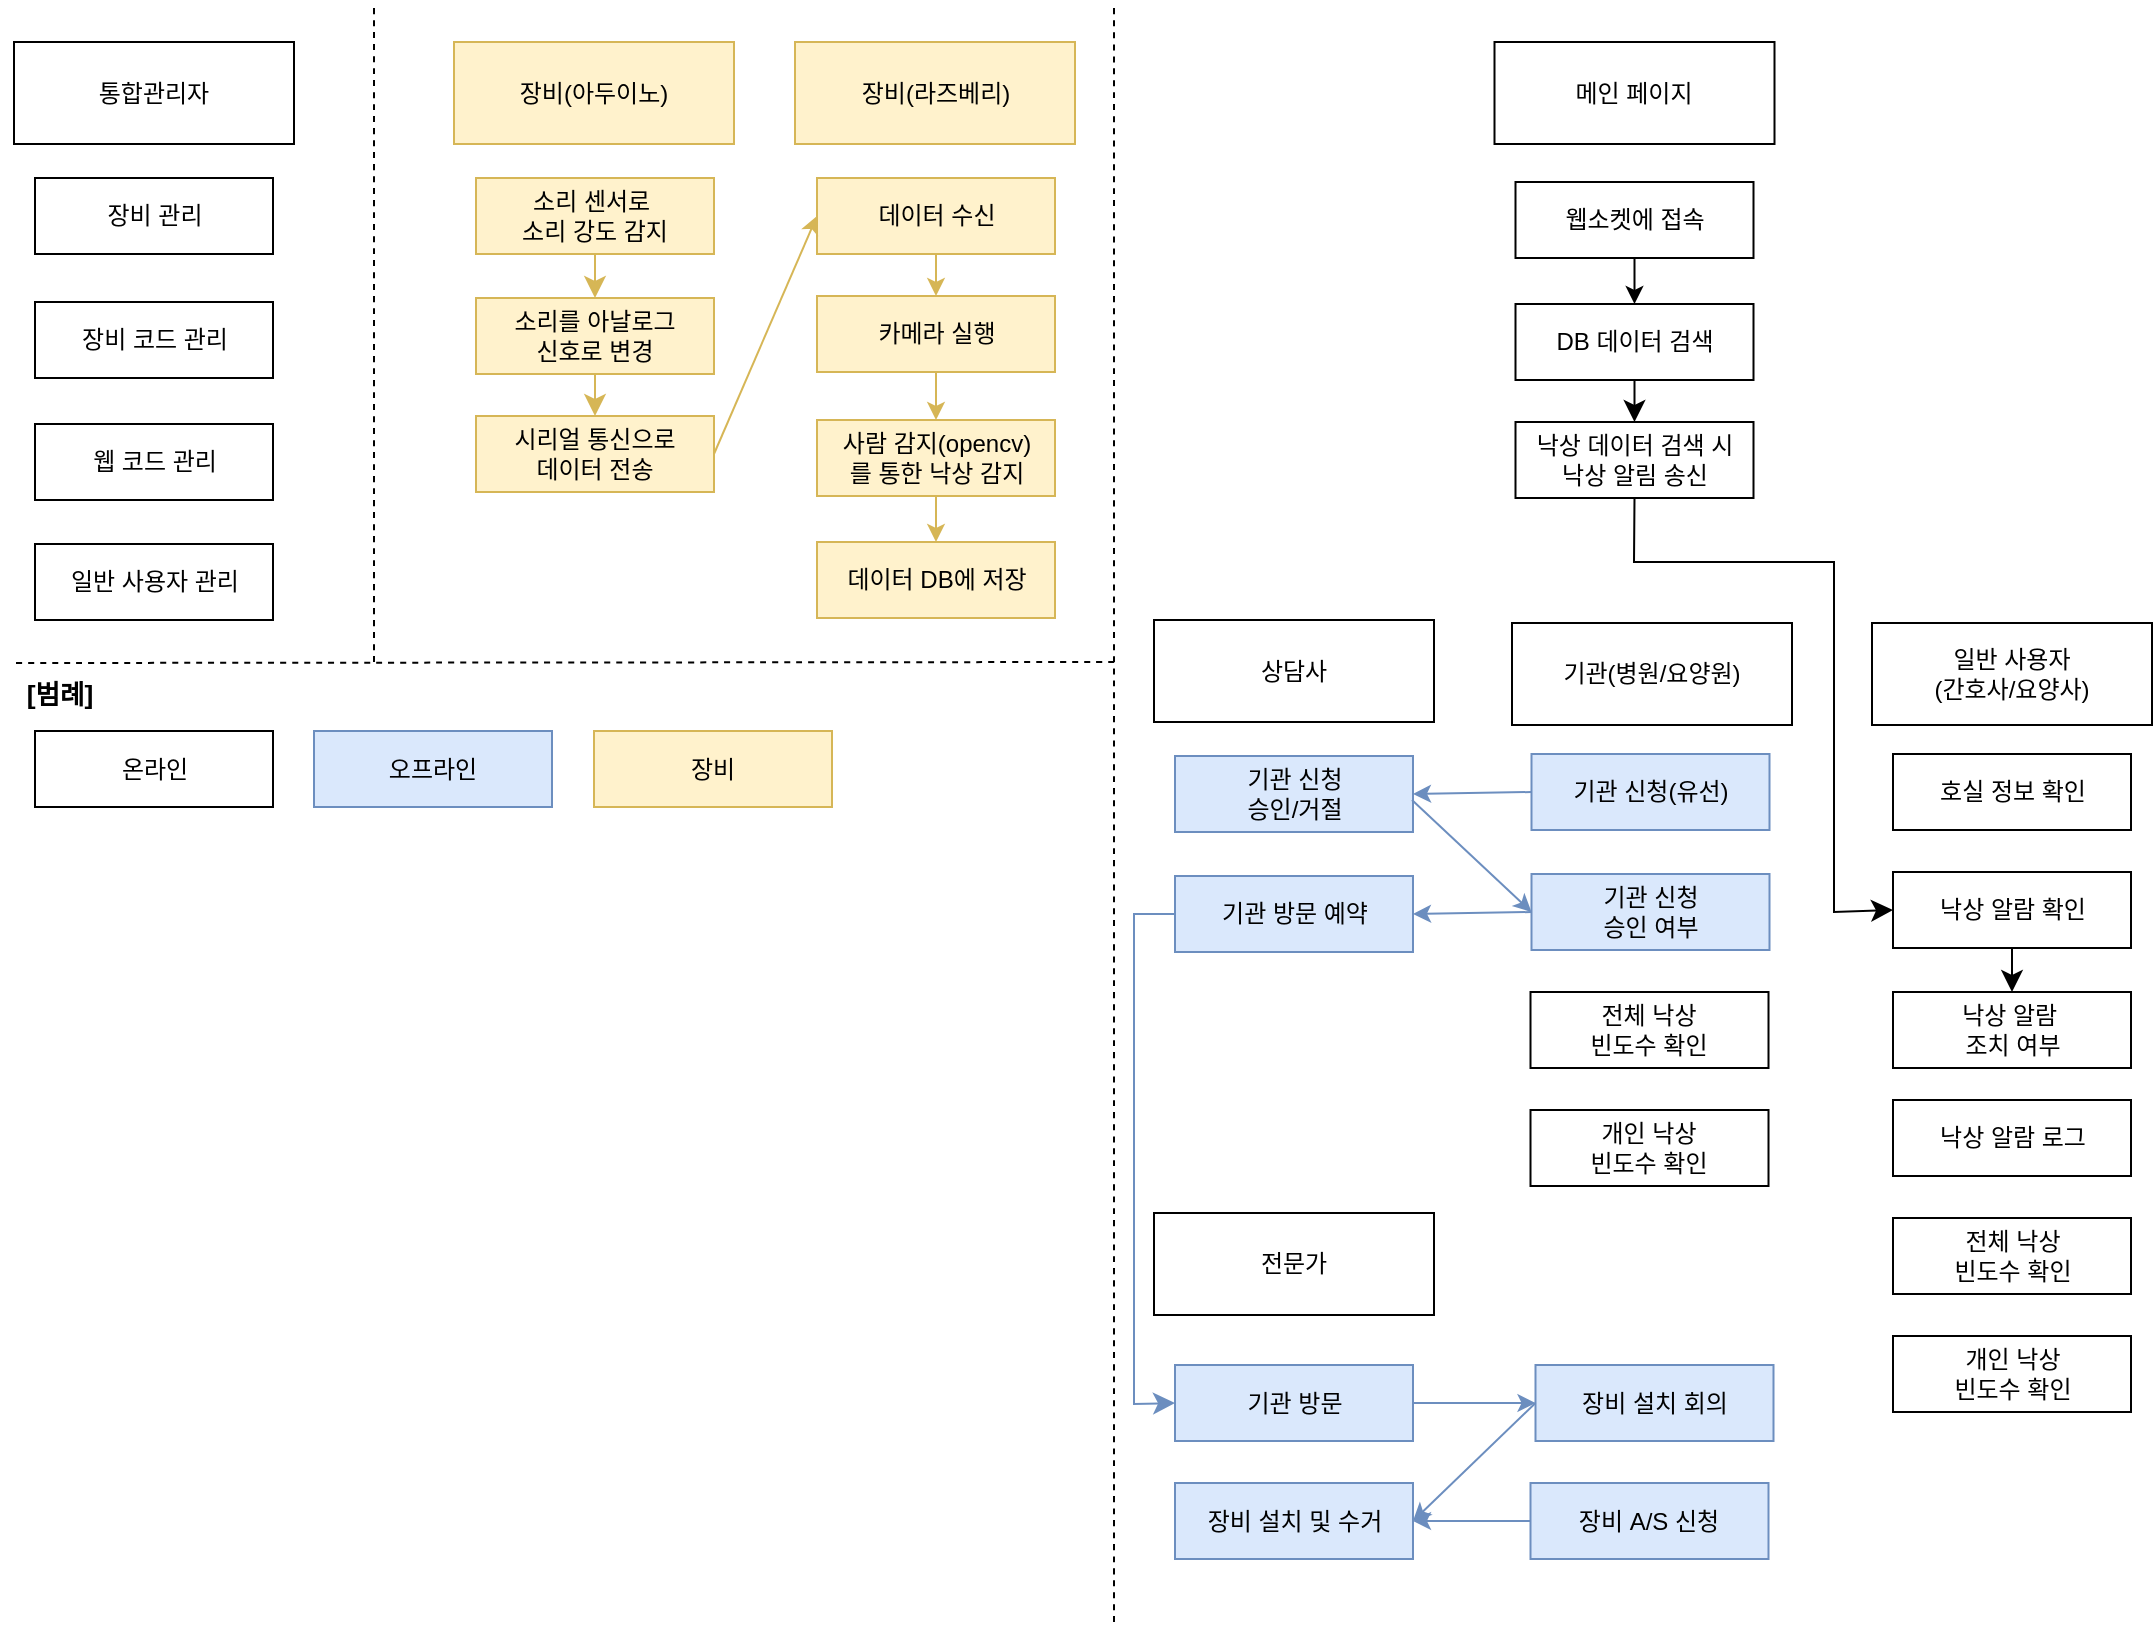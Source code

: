<mxfile version="24.2.2" type="device">
  <diagram name="페이지-1" id="Ii_YLj_KRHQE83P1mmxP">
    <mxGraphModel dx="3235" dy="1482" grid="1" gridSize="10" guides="1" tooltips="1" connect="1" arrows="1" fold="1" page="0" pageScale="1" pageWidth="827" pageHeight="1169" math="0" shadow="0">
      <root>
        <mxCell id="0" />
        <mxCell id="1" parent="0" />
        <mxCell id="Hy5BAYHSbquM_LHwAkGe-3" value="상담사" style="rounded=0;whiteSpace=wrap;html=1;" parent="1" vertex="1">
          <mxGeometry x="-1210" y="-401" width="140" height="51" as="geometry" />
        </mxCell>
        <mxCell id="32H7NbjUqHDSzYvE8Ug4-2" value="기관 방문 예약" style="rounded=0;whiteSpace=wrap;html=1;fillColor=#dae8fc;strokeColor=#6c8ebf;" parent="1" vertex="1">
          <mxGeometry x="-1199.5" y="-273" width="119" height="38" as="geometry" />
        </mxCell>
        <mxCell id="32H7NbjUqHDSzYvE8Ug4-3" value="기관 방문" style="rounded=0;whiteSpace=wrap;html=1;fillColor=#dae8fc;strokeColor=#6c8ebf;" parent="1" vertex="1">
          <mxGeometry x="-1199.5" y="-28.5" width="119" height="38" as="geometry" />
        </mxCell>
        <mxCell id="32H7NbjUqHDSzYvE8Ug4-7" value="기관(병원/요양원)" style="rounded=0;whiteSpace=wrap;html=1;" parent="1" vertex="1">
          <mxGeometry x="-1031" y="-399.5" width="140" height="51" as="geometry" />
        </mxCell>
        <mxCell id="32H7NbjUqHDSzYvE8Ug4-8" value="기관 신청(유선)" style="rounded=0;whiteSpace=wrap;html=1;fillColor=#dae8fc;strokeColor=#6c8ebf;" parent="1" vertex="1">
          <mxGeometry x="-1021.25" y="-334" width="119" height="38" as="geometry" />
        </mxCell>
        <mxCell id="32H7NbjUqHDSzYvE8Ug4-9" value="기관 신청&lt;div&gt;승인 여부&lt;/div&gt;" style="rounded=0;whiteSpace=wrap;html=1;fillColor=#dae8fc;strokeColor=#6c8ebf;" parent="1" vertex="1">
          <mxGeometry x="-1021.25" y="-274" width="119" height="38" as="geometry" />
        </mxCell>
        <mxCell id="32H7NbjUqHDSzYvE8Ug4-10" value="장비 설치 회의" style="rounded=0;whiteSpace=wrap;html=1;fillColor=#dae8fc;strokeColor=#6c8ebf;" parent="1" vertex="1">
          <mxGeometry x="-1019.25" y="-28.5" width="119" height="38" as="geometry" />
        </mxCell>
        <mxCell id="32H7NbjUqHDSzYvE8Ug4-11" value="일반 사용자&lt;div&gt;(간호사/요양사)&lt;/div&gt;" style="rounded=0;whiteSpace=wrap;html=1;" parent="1" vertex="1">
          <mxGeometry x="-851" y="-399.5" width="140" height="51" as="geometry" />
        </mxCell>
        <mxCell id="32H7NbjUqHDSzYvE8Ug4-12" value="장비(아두이노)" style="rounded=0;whiteSpace=wrap;html=1;fillColor=#fff2cc;strokeColor=#d6b656;" parent="1" vertex="1">
          <mxGeometry x="-1560" y="-690" width="140" height="51" as="geometry" />
        </mxCell>
        <mxCell id="32H7NbjUqHDSzYvE8Ug4-13" value="장비(라즈베리)" style="rounded=0;whiteSpace=wrap;html=1;fillColor=#fff2cc;strokeColor=#d6b656;" parent="1" vertex="1">
          <mxGeometry x="-1389.5" y="-690" width="140" height="51" as="geometry" />
        </mxCell>
        <mxCell id="32H7NbjUqHDSzYvE8Ug4-19" value="" style="endArrow=classic;html=1;rounded=0;exitX=0;exitY=0.5;exitDx=0;exitDy=0;entryX=1;entryY=0.5;entryDx=0;entryDy=0;fillColor=#dae8fc;strokeColor=#6c8ebf;" parent="1" source="32H7NbjUqHDSzYvE8Ug4-9" target="32H7NbjUqHDSzYvE8Ug4-2" edge="1">
          <mxGeometry width="50" height="50" relative="1" as="geometry">
            <mxPoint x="-1031" y="-184" as="sourcePoint" />
            <mxPoint x="-981" y="-234" as="targetPoint" />
          </mxGeometry>
        </mxCell>
        <mxCell id="32H7NbjUqHDSzYvE8Ug4-20" value="기관 신청&lt;div&gt;승인/거절&lt;/div&gt;" style="rounded=0;whiteSpace=wrap;html=1;fillColor=#dae8fc;strokeColor=#6c8ebf;" parent="1" vertex="1">
          <mxGeometry x="-1199.5" y="-333" width="119" height="38" as="geometry" />
        </mxCell>
        <mxCell id="32H7NbjUqHDSzYvE8Ug4-22" value="" style="endArrow=classic;html=1;rounded=0;exitX=0;exitY=0.5;exitDx=0;exitDy=0;entryX=1;entryY=0.5;entryDx=0;entryDy=0;fillColor=#dae8fc;strokeColor=#6c8ebf;" parent="1" source="32H7NbjUqHDSzYvE8Ug4-8" target="32H7NbjUqHDSzYvE8Ug4-20" edge="1">
          <mxGeometry width="50" height="50" relative="1" as="geometry">
            <mxPoint x="-1021" y="-141" as="sourcePoint" />
            <mxPoint x="-971" y="-191" as="targetPoint" />
          </mxGeometry>
        </mxCell>
        <mxCell id="32H7NbjUqHDSzYvE8Ug4-23" value="" style="endArrow=classic;html=1;rounded=0;entryX=0;entryY=0.5;entryDx=0;entryDy=0;fillColor=#dae8fc;strokeColor=#6c8ebf;" parent="1" target="32H7NbjUqHDSzYvE8Ug4-9" edge="1">
          <mxGeometry width="50" height="50" relative="1" as="geometry">
            <mxPoint x="-1081" y="-311" as="sourcePoint" />
            <mxPoint x="-971" y="-191" as="targetPoint" />
          </mxGeometry>
        </mxCell>
        <mxCell id="32H7NbjUqHDSzYvE8Ug4-26" value="" style="endArrow=classic;html=1;rounded=0;exitX=1;exitY=0.5;exitDx=0;exitDy=0;entryX=0;entryY=0.5;entryDx=0;entryDy=0;fillColor=#dae8fc;strokeColor=#6c8ebf;" parent="1" source="32H7NbjUqHDSzYvE8Ug4-3" target="32H7NbjUqHDSzYvE8Ug4-10" edge="1">
          <mxGeometry width="50" height="50" relative="1" as="geometry">
            <mxPoint x="-1021" y="64.5" as="sourcePoint" />
            <mxPoint x="-971" y="14.5" as="targetPoint" />
          </mxGeometry>
        </mxCell>
        <mxCell id="32H7NbjUqHDSzYvE8Ug4-27" value="낙상 알람 확인" style="rounded=0;whiteSpace=wrap;html=1;" parent="1" vertex="1">
          <mxGeometry x="-840.5" y="-275" width="119" height="38" as="geometry" />
        </mxCell>
        <mxCell id="32H7NbjUqHDSzYvE8Ug4-28" value="낙상 알람 로그" style="rounded=0;whiteSpace=wrap;html=1;" parent="1" vertex="1">
          <mxGeometry x="-840.5" y="-161" width="119" height="38" as="geometry" />
        </mxCell>
        <mxCell id="32H7NbjUqHDSzYvE8Ug4-29" value="전체 낙상&lt;div&gt;빈도수 확인&lt;/div&gt;" style="rounded=0;whiteSpace=wrap;html=1;" parent="1" vertex="1">
          <mxGeometry x="-840.5" y="-102" width="119" height="38" as="geometry" />
        </mxCell>
        <mxCell id="32H7NbjUqHDSzYvE8Ug4-30" value="개인 낙상&lt;div&gt;빈도수 확인&lt;/div&gt;" style="rounded=0;whiteSpace=wrap;html=1;" parent="1" vertex="1">
          <mxGeometry x="-840.5" y="-43" width="119" height="38" as="geometry" />
        </mxCell>
        <mxCell id="32H7NbjUqHDSzYvE8Ug4-31" value="장비 A/S 신청" style="rounded=0;whiteSpace=wrap;html=1;fillColor=#dae8fc;strokeColor=#6c8ebf;" parent="1" vertex="1">
          <mxGeometry x="-1021.75" y="30.5" width="119" height="38" as="geometry" />
        </mxCell>
        <mxCell id="32H7NbjUqHDSzYvE8Ug4-33" value="전체 낙상&lt;div&gt;빈도수 확인&lt;/div&gt;" style="rounded=0;whiteSpace=wrap;html=1;" parent="1" vertex="1">
          <mxGeometry x="-1021.75" y="-215" width="119" height="38" as="geometry" />
        </mxCell>
        <mxCell id="32H7NbjUqHDSzYvE8Ug4-34" value="개인 낙상&lt;div&gt;빈도수 확인&lt;/div&gt;" style="rounded=0;whiteSpace=wrap;html=1;" parent="1" vertex="1">
          <mxGeometry x="-1021.75" y="-156" width="119" height="38" as="geometry" />
        </mxCell>
        <mxCell id="32H7NbjUqHDSzYvE8Ug4-36" value="장비 설치 및 수거" style="rounded=0;whiteSpace=wrap;html=1;fillColor=#dae8fc;strokeColor=#6c8ebf;" parent="1" vertex="1">
          <mxGeometry x="-1199.5" y="30.5" width="119" height="38" as="geometry" />
        </mxCell>
        <mxCell id="32H7NbjUqHDSzYvE8Ug4-37" value="" style="endArrow=classic;html=1;rounded=0;exitX=0;exitY=0.5;exitDx=0;exitDy=0;entryX=1;entryY=0.5;entryDx=0;entryDy=0;fillColor=#dae8fc;strokeColor=#6c8ebf;" parent="1" source="32H7NbjUqHDSzYvE8Ug4-10" target="32H7NbjUqHDSzYvE8Ug4-36" edge="1">
          <mxGeometry width="50" height="50" relative="1" as="geometry">
            <mxPoint x="-1181" y="104.5" as="sourcePoint" />
            <mxPoint x="-1131" y="54.5" as="targetPoint" />
          </mxGeometry>
        </mxCell>
        <mxCell id="32H7NbjUqHDSzYvE8Ug4-38" value="" style="endArrow=classic;html=1;rounded=0;exitX=0;exitY=0.5;exitDx=0;exitDy=0;entryX=1;entryY=0.5;entryDx=0;entryDy=0;fillColor=#dae8fc;strokeColor=#6c8ebf;" parent="1" source="32H7NbjUqHDSzYvE8Ug4-31" target="32H7NbjUqHDSzYvE8Ug4-36" edge="1">
          <mxGeometry width="50" height="50" relative="1" as="geometry">
            <mxPoint x="-1181" y="104.5" as="sourcePoint" />
            <mxPoint x="-1131" y="54.5" as="targetPoint" />
          </mxGeometry>
        </mxCell>
        <mxCell id="32H7NbjUqHDSzYvE8Ug4-41" value="사람 감지(opencv)&lt;div&gt;를 통한&amp;nbsp;&lt;span style=&quot;background-color: initial;&quot;&gt;낙상 감지&lt;/span&gt;&lt;/div&gt;" style="rounded=0;whiteSpace=wrap;html=1;fillColor=#fff2cc;strokeColor=#d6b656;" parent="1" vertex="1">
          <mxGeometry x="-1378.5" y="-501" width="119" height="38" as="geometry" />
        </mxCell>
        <mxCell id="32H7NbjUqHDSzYvE8Ug4-42" value="소리를 아날로그&lt;div&gt;신호로 변경&lt;/div&gt;" style="rounded=0;whiteSpace=wrap;html=1;fillColor=#fff2cc;strokeColor=#d6b656;" parent="1" vertex="1">
          <mxGeometry x="-1549" y="-562" width="119" height="38" as="geometry" />
        </mxCell>
        <mxCell id="32H7NbjUqHDSzYvE8Ug4-43" value="시리얼 통신으로&lt;div&gt;데이터 전송&lt;/div&gt;" style="rounded=0;whiteSpace=wrap;html=1;fillColor=#fff2cc;strokeColor=#d6b656;" parent="1" vertex="1">
          <mxGeometry x="-1549" y="-503" width="119" height="38" as="geometry" />
        </mxCell>
        <mxCell id="32H7NbjUqHDSzYvE8Ug4-44" value="데이터 DB에 저장" style="rounded=0;whiteSpace=wrap;html=1;fillColor=#fff2cc;strokeColor=#d6b656;" parent="1" vertex="1">
          <mxGeometry x="-1378.5" y="-440" width="119" height="38" as="geometry" />
        </mxCell>
        <mxCell id="32H7NbjUqHDSzYvE8Ug4-45" value="소리 센서로&amp;nbsp;&lt;div&gt;소리 강도 감지&lt;/div&gt;" style="rounded=0;whiteSpace=wrap;html=1;fillColor=#fff2cc;strokeColor=#d6b656;" parent="1" vertex="1">
          <mxGeometry x="-1549" y="-622" width="119" height="38" as="geometry" />
        </mxCell>
        <mxCell id="32H7NbjUqHDSzYvE8Ug4-47" value="데이터 수신" style="rounded=0;whiteSpace=wrap;html=1;fillColor=#fff2cc;strokeColor=#d6b656;" parent="1" vertex="1">
          <mxGeometry x="-1378.5" y="-622" width="119" height="38" as="geometry" />
        </mxCell>
        <mxCell id="32H7NbjUqHDSzYvE8Ug4-48" value="카메라 실행" style="rounded=0;whiteSpace=wrap;html=1;fillColor=#fff2cc;strokeColor=#d6b656;" parent="1" vertex="1">
          <mxGeometry x="-1378.5" y="-563" width="119" height="38" as="geometry" />
        </mxCell>
        <mxCell id="32H7NbjUqHDSzYvE8Ug4-49" value="" style="endArrow=classic;html=1;rounded=0;exitX=1;exitY=0.5;exitDx=0;exitDy=0;entryX=0;entryY=0.5;entryDx=0;entryDy=0;fillColor=#fff2cc;strokeColor=#d6b656;" parent="1" source="32H7NbjUqHDSzYvE8Ug4-43" target="32H7NbjUqHDSzYvE8Ug4-47" edge="1">
          <mxGeometry width="50" height="50" relative="1" as="geometry">
            <mxPoint x="-1080.5" y="-430" as="sourcePoint" />
            <mxPoint x="-1030.5" y="-480" as="targetPoint" />
          </mxGeometry>
        </mxCell>
        <mxCell id="32H7NbjUqHDSzYvE8Ug4-51" value="" style="endArrow=classic;html=1;rounded=0;exitX=0.5;exitY=1;exitDx=0;exitDy=0;entryX=0.5;entryY=0;entryDx=0;entryDy=0;fillColor=#fff2cc;strokeColor=#d6b656;" parent="1" source="32H7NbjUqHDSzYvE8Ug4-41" target="32H7NbjUqHDSzYvE8Ug4-44" edge="1">
          <mxGeometry width="50" height="50" relative="1" as="geometry">
            <mxPoint x="-1080.5" y="-432" as="sourcePoint" />
            <mxPoint x="-1030.5" y="-482" as="targetPoint" />
          </mxGeometry>
        </mxCell>
        <mxCell id="32H7NbjUqHDSzYvE8Ug4-52" value="" style="endArrow=classic;html=1;rounded=0;exitX=0.5;exitY=1;exitDx=0;exitDy=0;entryX=0.5;entryY=0;entryDx=0;entryDy=0;fillColor=#fff2cc;strokeColor=#d6b656;" parent="1" source="32H7NbjUqHDSzYvE8Ug4-48" target="32H7NbjUqHDSzYvE8Ug4-41" edge="1">
          <mxGeometry width="50" height="50" relative="1" as="geometry">
            <mxPoint x="-1308.5" y="-453" as="sourcePoint" />
            <mxPoint x="-1308.5" y="-430" as="targetPoint" />
          </mxGeometry>
        </mxCell>
        <mxCell id="32H7NbjUqHDSzYvE8Ug4-55" value="" style="endArrow=classic;html=1;rounded=0;exitX=0.5;exitY=1;exitDx=0;exitDy=0;entryX=0.5;entryY=0;entryDx=0;entryDy=0;fillColor=#fff2cc;strokeColor=#d6b656;" parent="1" source="32H7NbjUqHDSzYvE8Ug4-47" target="32H7NbjUqHDSzYvE8Ug4-48" edge="1">
          <mxGeometry width="50" height="50" relative="1" as="geometry">
            <mxPoint x="-1080.5" y="-432" as="sourcePoint" />
            <mxPoint x="-1030.5" y="-482" as="targetPoint" />
          </mxGeometry>
        </mxCell>
        <mxCell id="32H7NbjUqHDSzYvE8Ug4-57" value="메인 페이지" style="rounded=0;whiteSpace=wrap;html=1;" parent="1" vertex="1">
          <mxGeometry x="-1039.75" y="-690" width="140" height="51" as="geometry" />
        </mxCell>
        <mxCell id="32H7NbjUqHDSzYvE8Ug4-58" value="웹소켓에 접속" style="rounded=0;whiteSpace=wrap;html=1;" parent="1" vertex="1">
          <mxGeometry x="-1029.25" y="-620" width="119" height="38" as="geometry" />
        </mxCell>
        <mxCell id="32H7NbjUqHDSzYvE8Ug4-59" value="낙상 데이터 검색 시&lt;div&gt;낙상 알림 송신&lt;/div&gt;" style="rounded=0;whiteSpace=wrap;html=1;" parent="1" vertex="1">
          <mxGeometry x="-1029.25" y="-500" width="119" height="38" as="geometry" />
        </mxCell>
        <mxCell id="32H7NbjUqHDSzYvE8Ug4-60" value="호실 정보&amp;nbsp;&lt;span style=&quot;background-color: initial;&quot;&gt;확인&lt;/span&gt;" style="rounded=0;whiteSpace=wrap;html=1;" parent="1" vertex="1">
          <mxGeometry x="-840.5" y="-334" width="119" height="38" as="geometry" />
        </mxCell>
        <mxCell id="q1ObkDqy9SnN92V7Wve_-19" style="edgeStyle=none;curved=1;rounded=0;orthogonalLoop=1;jettySize=auto;html=1;entryX=0.5;entryY=0;entryDx=0;entryDy=0;fontSize=12;startSize=8;endSize=8;" edge="1" parent="1" source="32H7NbjUqHDSzYvE8Ug4-78" target="32H7NbjUqHDSzYvE8Ug4-59">
          <mxGeometry relative="1" as="geometry" />
        </mxCell>
        <mxCell id="32H7NbjUqHDSzYvE8Ug4-78" value="DB 데이터 검색" style="rounded=0;whiteSpace=wrap;html=1;" parent="1" vertex="1">
          <mxGeometry x="-1029.25" y="-559" width="119" height="38" as="geometry" />
        </mxCell>
        <mxCell id="32H7NbjUqHDSzYvE8Ug4-81" value="" style="endArrow=classic;html=1;rounded=0;exitX=0.5;exitY=1;exitDx=0;exitDy=0;entryX=0.5;entryY=0;entryDx=0;entryDy=0;" parent="1" source="32H7NbjUqHDSzYvE8Ug4-58" target="32H7NbjUqHDSzYvE8Ug4-78" edge="1">
          <mxGeometry width="50" height="50" relative="1" as="geometry">
            <mxPoint x="-889.75" y="-450" as="sourcePoint" />
            <mxPoint x="-839.75" y="-500" as="targetPoint" />
          </mxGeometry>
        </mxCell>
        <mxCell id="q1ObkDqy9SnN92V7Wve_-1" value="" style="endArrow=classic;html=1;rounded=0;fontSize=12;startSize=8;endSize=8;curved=1;exitX=0.5;exitY=1;exitDx=0;exitDy=0;entryX=0.5;entryY=0;entryDx=0;entryDy=0;fillColor=#fff2cc;strokeColor=#d6b656;" edge="1" parent="1" source="32H7NbjUqHDSzYvE8Ug4-45" target="32H7NbjUqHDSzYvE8Ug4-42">
          <mxGeometry width="50" height="50" relative="1" as="geometry">
            <mxPoint x="-1480" y="-559" as="sourcePoint" />
            <mxPoint x="-1430" y="-609" as="targetPoint" />
          </mxGeometry>
        </mxCell>
        <mxCell id="q1ObkDqy9SnN92V7Wve_-3" value="" style="endArrow=classic;html=1;rounded=0;fontSize=12;startSize=8;endSize=8;curved=1;exitX=0.5;exitY=1;exitDx=0;exitDy=0;entryX=0.5;entryY=0;entryDx=0;entryDy=0;fillColor=#fff2cc;strokeColor=#d6b656;" edge="1" parent="1" source="32H7NbjUqHDSzYvE8Ug4-42" target="32H7NbjUqHDSzYvE8Ug4-43">
          <mxGeometry width="50" height="50" relative="1" as="geometry">
            <mxPoint x="-1020" y="-480" as="sourcePoint" />
            <mxPoint x="-970" y="-530" as="targetPoint" />
          </mxGeometry>
        </mxCell>
        <mxCell id="q1ObkDqy9SnN92V7Wve_-6" value="통합관리자" style="rounded=0;whiteSpace=wrap;html=1;" vertex="1" parent="1">
          <mxGeometry x="-1780" y="-690" width="140" height="51" as="geometry" />
        </mxCell>
        <mxCell id="q1ObkDqy9SnN92V7Wve_-7" value="장비 코드 관리" style="rounded=0;whiteSpace=wrap;html=1;" vertex="1" parent="1">
          <mxGeometry x="-1769.5" y="-560" width="119" height="38" as="geometry" />
        </mxCell>
        <mxCell id="q1ObkDqy9SnN92V7Wve_-10" value="웹 코드 관리" style="rounded=0;whiteSpace=wrap;html=1;" vertex="1" parent="1">
          <mxGeometry x="-1769.5" y="-499" width="119" height="38" as="geometry" />
        </mxCell>
        <mxCell id="q1ObkDqy9SnN92V7Wve_-14" value="장비 관리" style="rounded=0;whiteSpace=wrap;html=1;" vertex="1" parent="1">
          <mxGeometry x="-1769.5" y="-622" width="119" height="38" as="geometry" />
        </mxCell>
        <mxCell id="q1ObkDqy9SnN92V7Wve_-15" value="일반 사용자 관리" style="rounded=0;whiteSpace=wrap;html=1;" vertex="1" parent="1">
          <mxGeometry x="-1769.5" y="-439" width="119" height="38" as="geometry" />
        </mxCell>
        <mxCell id="q1ObkDqy9SnN92V7Wve_-20" value="" style="endArrow=none;dashed=1;html=1;rounded=0;fontSize=12;startSize=8;endSize=8;curved=1;" edge="1" parent="1">
          <mxGeometry width="50" height="50" relative="1" as="geometry">
            <mxPoint x="-1230" y="100" as="sourcePoint" />
            <mxPoint x="-1230" y="-710" as="targetPoint" />
          </mxGeometry>
        </mxCell>
        <mxCell id="q1ObkDqy9SnN92V7Wve_-25" value="" style="endArrow=classic;html=1;rounded=0;fontSize=12;startSize=8;endSize=8;curved=0;exitX=0.5;exitY=1;exitDx=0;exitDy=0;entryX=0;entryY=0.5;entryDx=0;entryDy=0;" edge="1" parent="1" source="32H7NbjUqHDSzYvE8Ug4-59" target="32H7NbjUqHDSzYvE8Ug4-27">
          <mxGeometry width="50" height="50" relative="1" as="geometry">
            <mxPoint x="-930" y="-420" as="sourcePoint" />
            <mxPoint x="-880" y="-470" as="targetPoint" />
            <Array as="points">
              <mxPoint x="-970" y="-430" />
              <mxPoint x="-870" y="-430" />
              <mxPoint x="-870" y="-255" />
            </Array>
          </mxGeometry>
        </mxCell>
        <mxCell id="q1ObkDqy9SnN92V7Wve_-27" value="" style="endArrow=none;dashed=1;html=1;rounded=0;fontSize=12;startSize=8;endSize=8;curved=1;" edge="1" parent="1">
          <mxGeometry width="50" height="50" relative="1" as="geometry">
            <mxPoint x="-1230" y="-380" as="sourcePoint" />
            <mxPoint x="-1780" y="-379.5" as="targetPoint" />
          </mxGeometry>
        </mxCell>
        <mxCell id="q1ObkDqy9SnN92V7Wve_-29" value="온라인" style="rounded=0;whiteSpace=wrap;html=1;" vertex="1" parent="1">
          <mxGeometry x="-1769.5" y="-345.5" width="119" height="38" as="geometry" />
        </mxCell>
        <mxCell id="q1ObkDqy9SnN92V7Wve_-30" value="오프라인" style="rounded=0;whiteSpace=wrap;html=1;fillColor=#dae8fc;strokeColor=#6c8ebf;" vertex="1" parent="1">
          <mxGeometry x="-1630" y="-345.5" width="119" height="38" as="geometry" />
        </mxCell>
        <mxCell id="q1ObkDqy9SnN92V7Wve_-31" value="장비" style="rounded=0;whiteSpace=wrap;html=1;fillColor=#fff2cc;strokeColor=#d6b656;" vertex="1" parent="1">
          <mxGeometry x="-1490" y="-345.5" width="119" height="38" as="geometry" />
        </mxCell>
        <mxCell id="q1ObkDqy9SnN92V7Wve_-32" value="" style="endArrow=none;dashed=1;html=1;rounded=0;fontSize=12;startSize=8;endSize=8;curved=1;" edge="1" parent="1">
          <mxGeometry width="50" height="50" relative="1" as="geometry">
            <mxPoint x="-1600" y="-380" as="sourcePoint" />
            <mxPoint x="-1600" y="-710" as="targetPoint" />
          </mxGeometry>
        </mxCell>
        <mxCell id="q1ObkDqy9SnN92V7Wve_-33" value="전문가" style="rounded=0;whiteSpace=wrap;html=1;" vertex="1" parent="1">
          <mxGeometry x="-1210" y="-104.5" width="140" height="51" as="geometry" />
        </mxCell>
        <mxCell id="q1ObkDqy9SnN92V7Wve_-35" value="" style="endArrow=classic;html=1;rounded=0;fontSize=12;startSize=8;endSize=8;curved=0;exitX=0;exitY=0.5;exitDx=0;exitDy=0;entryX=0;entryY=0.5;entryDx=0;entryDy=0;fillColor=#dae8fc;strokeColor=#6c8ebf;" edge="1" parent="1" source="32H7NbjUqHDSzYvE8Ug4-2" target="32H7NbjUqHDSzYvE8Ug4-3">
          <mxGeometry width="50" height="50" relative="1" as="geometry">
            <mxPoint x="-1190" y="-220" as="sourcePoint" />
            <mxPoint x="-1140" y="-270" as="targetPoint" />
            <Array as="points">
              <mxPoint x="-1220" y="-254" />
              <mxPoint x="-1220" y="-9" />
            </Array>
          </mxGeometry>
        </mxCell>
        <mxCell id="q1ObkDqy9SnN92V7Wve_-37" value="&lt;h5&gt;[범례]&lt;/h5&gt;" style="text;html=1;align=center;verticalAlign=middle;whiteSpace=wrap;rounded=0;fontSize=16;" vertex="1" parent="1">
          <mxGeometry x="-1787" y="-379.5" width="60" height="30" as="geometry" />
        </mxCell>
        <mxCell id="q1ObkDqy9SnN92V7Wve_-38" value="낙상 알람&amp;nbsp;&lt;div&gt;조치 여부&lt;/div&gt;" style="rounded=0;whiteSpace=wrap;html=1;" vertex="1" parent="1">
          <mxGeometry x="-840.5" y="-215" width="119" height="38" as="geometry" />
        </mxCell>
        <mxCell id="q1ObkDqy9SnN92V7Wve_-39" value="" style="endArrow=classic;html=1;rounded=0;fontSize=12;startSize=8;endSize=8;curved=1;exitX=0.5;exitY=1;exitDx=0;exitDy=0;entryX=0.5;entryY=0;entryDx=0;entryDy=0;" edge="1" parent="1" source="32H7NbjUqHDSzYvE8Ug4-27" target="q1ObkDqy9SnN92V7Wve_-38">
          <mxGeometry width="50" height="50" relative="1" as="geometry">
            <mxPoint x="-1190" y="-121" as="sourcePoint" />
            <mxPoint x="-1140" y="-171" as="targetPoint" />
          </mxGeometry>
        </mxCell>
      </root>
    </mxGraphModel>
  </diagram>
</mxfile>
